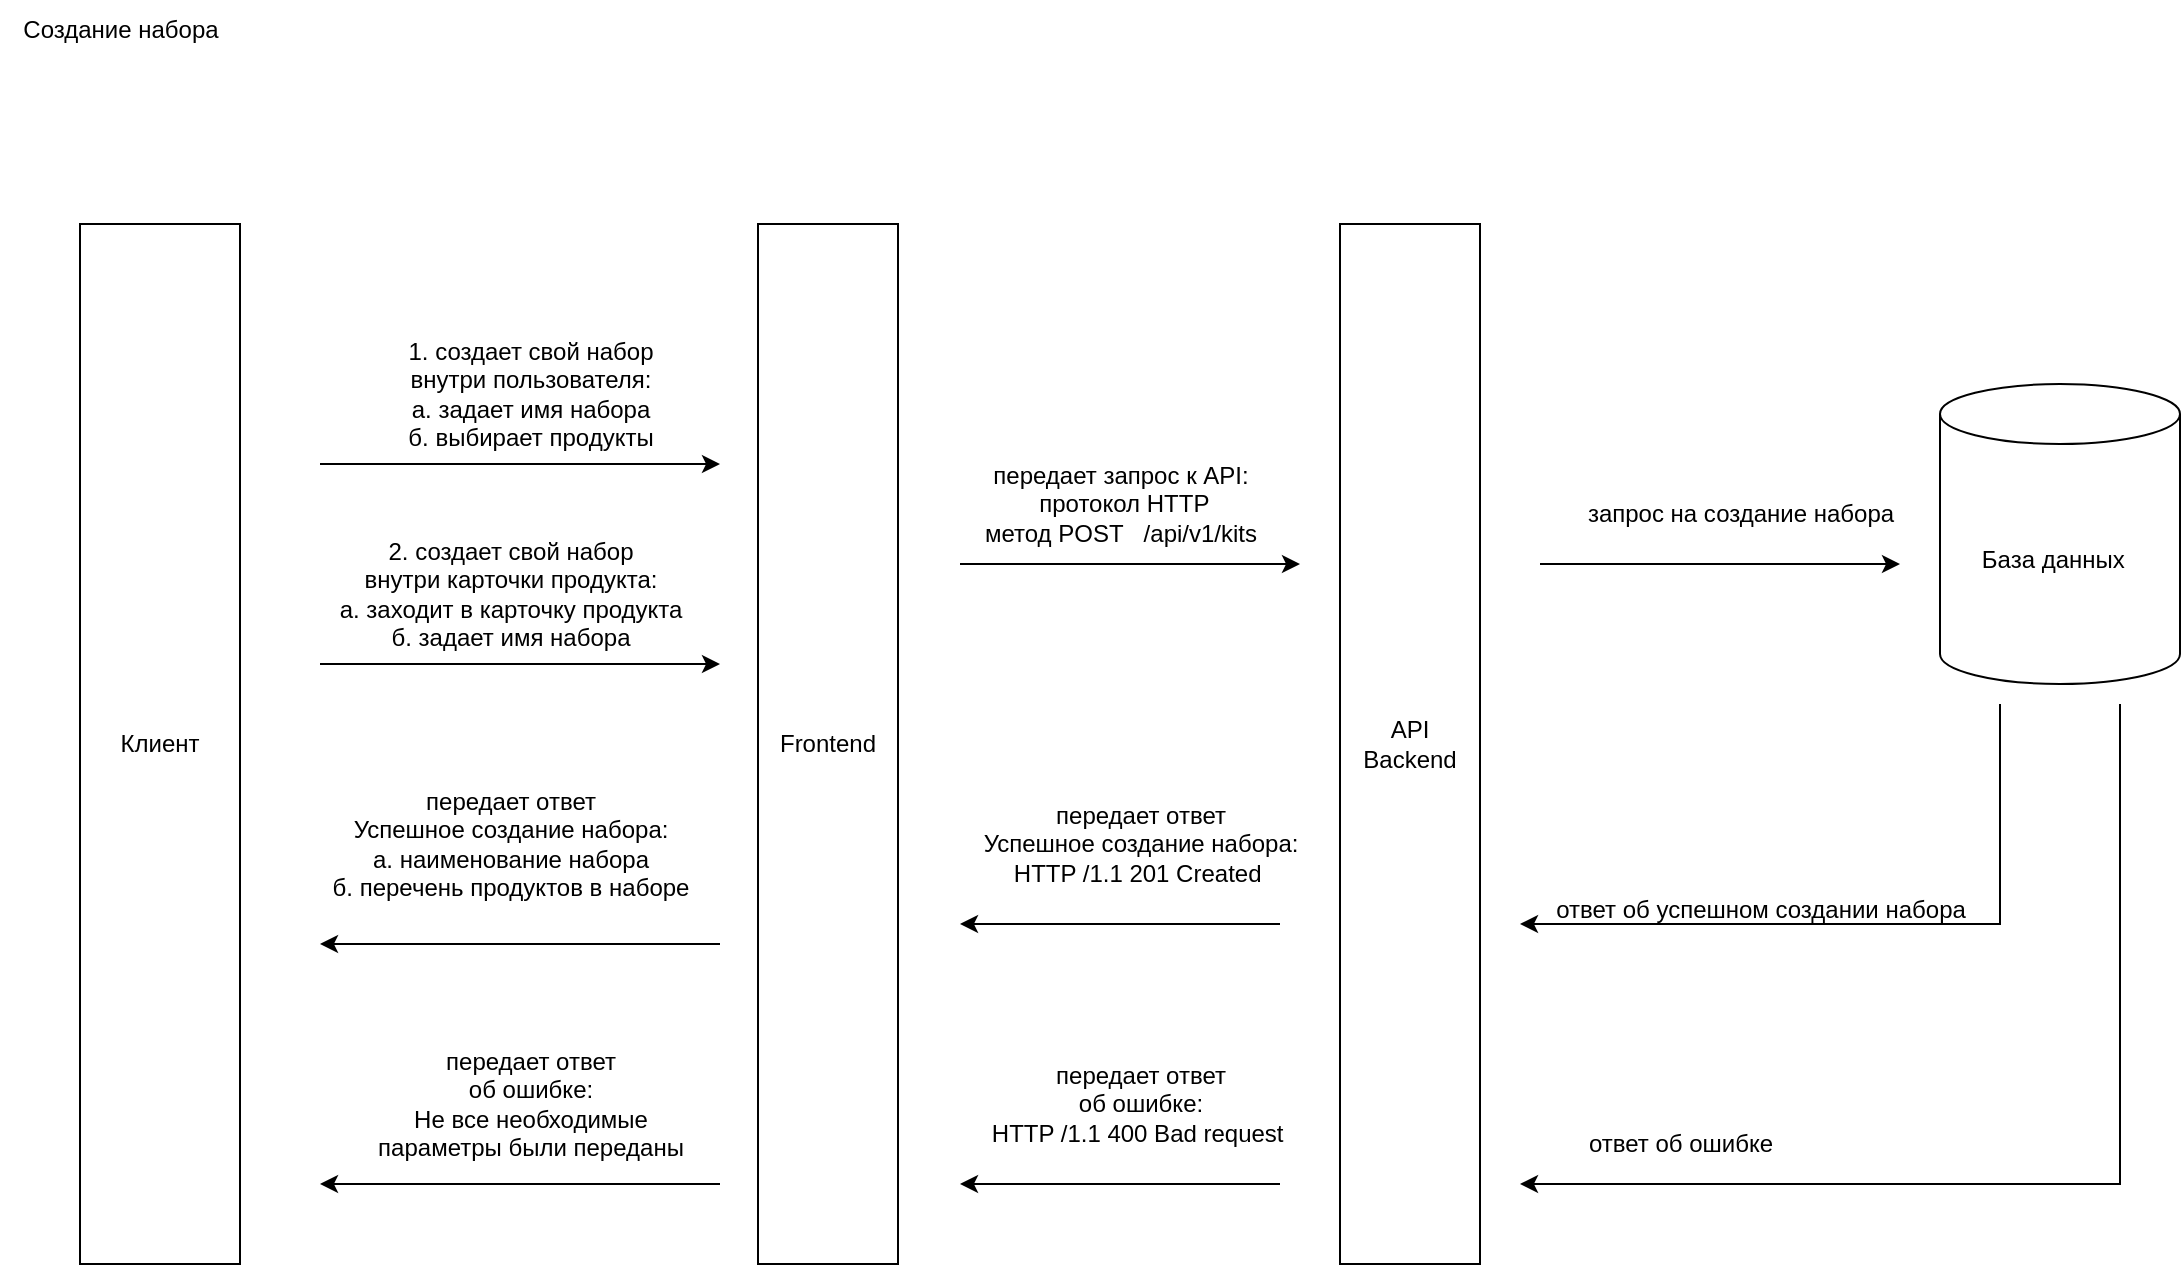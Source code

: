 <mxfile version="21.2.1" type="device">
  <diagram name="Страница 1" id="eSXwx6xNHlX_fREakAKv">
    <mxGraphModel dx="1434" dy="796" grid="1" gridSize="10" guides="1" tooltips="1" connect="1" arrows="1" fold="1" page="1" pageScale="1" pageWidth="827" pageHeight="1169" math="0" shadow="0">
      <root>
        <mxCell id="0" />
        <mxCell id="1" parent="0" />
        <mxCell id="TDfeCV2keK-wyuBo2lr9-1" value="Frontend" style="whiteSpace=wrap;html=1;" vertex="1" parent="1">
          <mxGeometry x="379" y="120" width="70" height="520" as="geometry" />
        </mxCell>
        <mxCell id="TDfeCV2keK-wyuBo2lr9-2" value="API &lt;br&gt;Backend" style="whiteSpace=wrap;html=1;" vertex="1" parent="1">
          <mxGeometry x="670" y="120" width="70" height="520" as="geometry" />
        </mxCell>
        <mxCell id="TDfeCV2keK-wyuBo2lr9-4" value="Создание набора" style="text;html=1;align=center;verticalAlign=middle;resizable=0;points=[];autosize=1;strokeColor=none;fillColor=none;" vertex="1" parent="1">
          <mxGeometry y="8" width="120" height="30" as="geometry" />
        </mxCell>
        <mxCell id="TDfeCV2keK-wyuBo2lr9-5" value="База данных&amp;nbsp;&amp;nbsp;" style="shape=cylinder3;whiteSpace=wrap;html=1;boundedLbl=1;backgroundOutline=1;size=15;" vertex="1" parent="1">
          <mxGeometry x="970" y="200" width="120" height="150" as="geometry" />
        </mxCell>
        <mxCell id="TDfeCV2keK-wyuBo2lr9-6" value="Клиент" style="rounded=0;whiteSpace=wrap;html=1;" vertex="1" parent="1">
          <mxGeometry x="40" y="120" width="80" height="520" as="geometry" />
        </mxCell>
        <mxCell id="TDfeCV2keK-wyuBo2lr9-8" value="" style="endArrow=classic;html=1;rounded=0;" edge="1" parent="1">
          <mxGeometry width="50" height="50" relative="1" as="geometry">
            <mxPoint x="160" y="240" as="sourcePoint" />
            <mxPoint x="360" y="240" as="targetPoint" />
          </mxGeometry>
        </mxCell>
        <mxCell id="TDfeCV2keK-wyuBo2lr9-9" value="1. создает свой набор &lt;br&gt;внутри пользователя:&lt;br&gt;а. задает имя набора&lt;br&gt;б. выбирает продукты" style="text;html=1;align=center;verticalAlign=middle;resizable=0;points=[];autosize=1;strokeColor=none;fillColor=none;" vertex="1" parent="1">
          <mxGeometry x="190" y="170" width="150" height="70" as="geometry" />
        </mxCell>
        <mxCell id="TDfeCV2keK-wyuBo2lr9-10" value="" style="endArrow=classic;html=1;rounded=0;" edge="1" parent="1">
          <mxGeometry width="50" height="50" relative="1" as="geometry">
            <mxPoint x="480" y="290" as="sourcePoint" />
            <mxPoint x="650" y="290" as="targetPoint" />
          </mxGeometry>
        </mxCell>
        <mxCell id="TDfeCV2keK-wyuBo2lr9-11" value="передает запрос к API:&lt;br&gt;&amp;nbsp;протокол HTTP&lt;br&gt;метод POST&amp;nbsp; &amp;nbsp;/api/v1/kits" style="text;html=1;align=center;verticalAlign=middle;resizable=0;points=[];autosize=1;strokeColor=none;fillColor=none;" vertex="1" parent="1">
          <mxGeometry x="480" y="230" width="160" height="60" as="geometry" />
        </mxCell>
        <mxCell id="TDfeCV2keK-wyuBo2lr9-12" value="" style="endArrow=classic;html=1;rounded=0;" edge="1" parent="1">
          <mxGeometry width="50" height="50" relative="1" as="geometry">
            <mxPoint x="770" y="290" as="sourcePoint" />
            <mxPoint x="950" y="290" as="targetPoint" />
          </mxGeometry>
        </mxCell>
        <mxCell id="TDfeCV2keK-wyuBo2lr9-13" value="2. создает свой набор &lt;br&gt;внутри карточки продукта:&lt;br&gt;а. заходит в карточку продукта&lt;br&gt;б. задает имя набора" style="text;html=1;align=center;verticalAlign=middle;resizable=0;points=[];autosize=1;strokeColor=none;fillColor=none;" vertex="1" parent="1">
          <mxGeometry x="160" y="270" width="190" height="70" as="geometry" />
        </mxCell>
        <mxCell id="TDfeCV2keK-wyuBo2lr9-14" value="" style="endArrow=classic;html=1;rounded=0;" edge="1" parent="1">
          <mxGeometry width="50" height="50" relative="1" as="geometry">
            <mxPoint x="160" y="340" as="sourcePoint" />
            <mxPoint x="360" y="340" as="targetPoint" />
          </mxGeometry>
        </mxCell>
        <mxCell id="TDfeCV2keK-wyuBo2lr9-15" value="" style="endArrow=classic;html=1;rounded=0;" edge="1" parent="1">
          <mxGeometry width="50" height="50" relative="1" as="geometry">
            <mxPoint x="640" y="470" as="sourcePoint" />
            <mxPoint x="480" y="470" as="targetPoint" />
          </mxGeometry>
        </mxCell>
        <mxCell id="TDfeCV2keK-wyuBo2lr9-16" value="передает ответ &lt;br&gt;Успешное создание набора:&lt;br&gt;HTTP /1.1 201 Created&amp;nbsp;" style="text;html=1;align=center;verticalAlign=middle;resizable=0;points=[];autosize=1;strokeColor=none;fillColor=none;" vertex="1" parent="1">
          <mxGeometry x="480" y="400" width="180" height="60" as="geometry" />
        </mxCell>
        <mxCell id="TDfeCV2keK-wyuBo2lr9-17" value="" style="endArrow=classic;html=1;rounded=0;" edge="1" parent="1">
          <mxGeometry width="50" height="50" relative="1" as="geometry">
            <mxPoint x="640" y="600" as="sourcePoint" />
            <mxPoint x="480" y="600" as="targetPoint" />
          </mxGeometry>
        </mxCell>
        <mxCell id="TDfeCV2keK-wyuBo2lr9-18" value="передает ответ &lt;br&gt;об ошибке:&lt;br&gt;HTTP /1.1 400 Bad request&amp;nbsp;" style="text;html=1;align=center;verticalAlign=middle;resizable=0;points=[];autosize=1;strokeColor=none;fillColor=none;" vertex="1" parent="1">
          <mxGeometry x="485" y="530" width="170" height="60" as="geometry" />
        </mxCell>
        <mxCell id="TDfeCV2keK-wyuBo2lr9-19" value="передает ответ &lt;br&gt;Успешное создание набора:&lt;br&gt;а. наименование набора&lt;br&gt;б. перечень продуктов в наборе" style="text;html=1;align=center;verticalAlign=middle;resizable=0;points=[];autosize=1;strokeColor=none;fillColor=none;" vertex="1" parent="1">
          <mxGeometry x="155" y="395" width="200" height="70" as="geometry" />
        </mxCell>
        <mxCell id="TDfeCV2keK-wyuBo2lr9-20" value="" style="endArrow=classic;html=1;rounded=0;" edge="1" parent="1">
          <mxGeometry width="50" height="50" relative="1" as="geometry">
            <mxPoint x="360" y="480" as="sourcePoint" />
            <mxPoint x="160" y="480" as="targetPoint" />
          </mxGeometry>
        </mxCell>
        <mxCell id="TDfeCV2keK-wyuBo2lr9-21" value="передает ответ &lt;br&gt;об ошибке:&lt;br&gt;Не все необходимые &lt;br&gt;параметры были переданы" style="text;html=1;align=center;verticalAlign=middle;resizable=0;points=[];autosize=1;strokeColor=none;fillColor=none;" vertex="1" parent="1">
          <mxGeometry x="175" y="525" width="180" height="70" as="geometry" />
        </mxCell>
        <mxCell id="TDfeCV2keK-wyuBo2lr9-22" value="" style="endArrow=classic;html=1;rounded=0;" edge="1" parent="1">
          <mxGeometry width="50" height="50" relative="1" as="geometry">
            <mxPoint x="360" y="600" as="sourcePoint" />
            <mxPoint x="160" y="600" as="targetPoint" />
          </mxGeometry>
        </mxCell>
        <mxCell id="TDfeCV2keK-wyuBo2lr9-23" value="" style="endArrow=classic;html=1;rounded=0;" edge="1" parent="1">
          <mxGeometry width="50" height="50" relative="1" as="geometry">
            <mxPoint x="1000" y="360" as="sourcePoint" />
            <mxPoint x="760" y="470" as="targetPoint" />
            <Array as="points">
              <mxPoint x="1000" y="470" />
            </Array>
          </mxGeometry>
        </mxCell>
        <mxCell id="TDfeCV2keK-wyuBo2lr9-24" value="запрос на создание набора" style="text;html=1;align=center;verticalAlign=middle;resizable=0;points=[];autosize=1;strokeColor=none;fillColor=none;" vertex="1" parent="1">
          <mxGeometry x="780" y="250" width="180" height="30" as="geometry" />
        </mxCell>
        <mxCell id="TDfeCV2keK-wyuBo2lr9-25" value="ответ об успешном создании набора" style="text;html=1;align=center;verticalAlign=middle;resizable=0;points=[];autosize=1;strokeColor=none;fillColor=none;" vertex="1" parent="1">
          <mxGeometry x="765" y="448" width="230" height="30" as="geometry" />
        </mxCell>
        <mxCell id="TDfeCV2keK-wyuBo2lr9-26" value="" style="endArrow=classic;html=1;rounded=0;" edge="1" parent="1">
          <mxGeometry width="50" height="50" relative="1" as="geometry">
            <mxPoint x="1060" y="360" as="sourcePoint" />
            <mxPoint x="760" y="600" as="targetPoint" />
            <Array as="points">
              <mxPoint x="1060" y="600" />
            </Array>
          </mxGeometry>
        </mxCell>
        <mxCell id="TDfeCV2keK-wyuBo2lr9-27" value="ответ об ошибке" style="text;html=1;align=center;verticalAlign=middle;resizable=0;points=[];autosize=1;strokeColor=none;fillColor=none;" vertex="1" parent="1">
          <mxGeometry x="780" y="565" width="120" height="30" as="geometry" />
        </mxCell>
      </root>
    </mxGraphModel>
  </diagram>
</mxfile>
